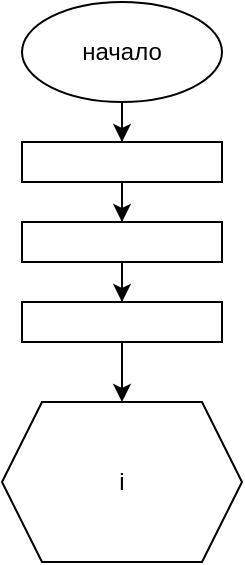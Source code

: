 <mxfile version="13.9.9" type="device"><diagram id="iHRjKDnJusxnVNM5Lon1" name="Страница 1"><mxGraphModel dx="765" dy="887" grid="1" gridSize="10" guides="1" tooltips="1" connect="1" arrows="1" fold="1" page="1" pageScale="1" pageWidth="827" pageHeight="1169" math="0" shadow="0"><root><mxCell id="0"/><mxCell id="1" parent="0"/><mxCell id="D2dNH3qvtwhqzTsmvjn8-3" value="" style="edgeStyle=orthogonalEdgeStyle;rounded=0;orthogonalLoop=1;jettySize=auto;html=1;" edge="1" parent="1" source="D2dNH3qvtwhqzTsmvjn8-1" target="D2dNH3qvtwhqzTsmvjn8-2"><mxGeometry relative="1" as="geometry"/></mxCell><mxCell id="D2dNH3qvtwhqzTsmvjn8-1" value="начало" style="ellipse;whiteSpace=wrap;html=1;" vertex="1" parent="1"><mxGeometry x="390" y="60" width="100" height="50" as="geometry"/></mxCell><mxCell id="D2dNH3qvtwhqzTsmvjn8-5" value="" style="edgeStyle=orthogonalEdgeStyle;rounded=0;orthogonalLoop=1;jettySize=auto;html=1;" edge="1" parent="1" source="D2dNH3qvtwhqzTsmvjn8-2" target="D2dNH3qvtwhqzTsmvjn8-4"><mxGeometry relative="1" as="geometry"/></mxCell><mxCell id="D2dNH3qvtwhqzTsmvjn8-2" value="" style="whiteSpace=wrap;html=1;" vertex="1" parent="1"><mxGeometry x="390" y="130" width="100" height="20" as="geometry"/></mxCell><mxCell id="D2dNH3qvtwhqzTsmvjn8-7" value="" style="edgeStyle=orthogonalEdgeStyle;rounded=0;orthogonalLoop=1;jettySize=auto;html=1;" edge="1" parent="1" source="D2dNH3qvtwhqzTsmvjn8-4" target="D2dNH3qvtwhqzTsmvjn8-6"><mxGeometry relative="1" as="geometry"/></mxCell><mxCell id="D2dNH3qvtwhqzTsmvjn8-4" value="" style="whiteSpace=wrap;html=1;" vertex="1" parent="1"><mxGeometry x="390" y="170" width="100" height="20" as="geometry"/></mxCell><mxCell id="D2dNH3qvtwhqzTsmvjn8-11" value="" style="edgeStyle=orthogonalEdgeStyle;rounded=0;orthogonalLoop=1;jettySize=auto;html=1;" edge="1" parent="1" source="D2dNH3qvtwhqzTsmvjn8-6"><mxGeometry relative="1" as="geometry"><mxPoint x="440" y="260" as="targetPoint"/></mxGeometry></mxCell><mxCell id="D2dNH3qvtwhqzTsmvjn8-6" value="" style="whiteSpace=wrap;html=1;" vertex="1" parent="1"><mxGeometry x="390" y="210" width="100" height="20" as="geometry"/></mxCell><mxCell id="D2dNH3qvtwhqzTsmvjn8-12" value="i" style="shape=hexagon;perimeter=hexagonPerimeter2;whiteSpace=wrap;html=1;fixedSize=1;" vertex="1" parent="1"><mxGeometry x="380" y="260" width="120" height="80" as="geometry"/></mxCell></root></mxGraphModel></diagram></mxfile>